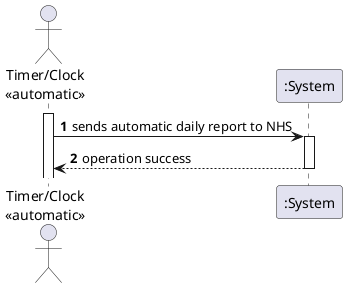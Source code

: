 @startuml
autonumber
actor "Timer/Clock\n<<automatic>>" as T

activate T
T -> ":System" : sends automatic daily report to NHS

/'activate ":System"
":System" --> T : requests report to be sent
deactivate ":System"

T -> ":System" : create daily report and send it'/
activate ":System"

":System" --> T : operation success

deactivate ":System"

/'
T -> ":System" : selects type of test
activate ":System"


":System" --> T : shows all data and requests confirmation
deactivate ":System"

T -> ":System" : confirms the data
activate ":System"
":System" --> T : informs operation success
deactivate ":System"

deactivate T'/

@enduml